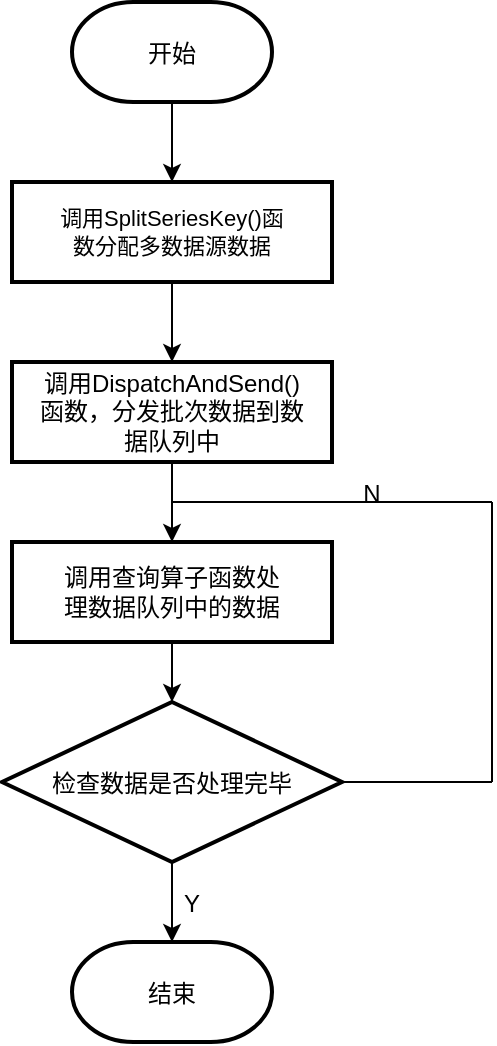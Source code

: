 <mxfile version="16.2.7" type="github">
  <diagram id="6KGzm6dKU-b07YVB4iIB" name="第 1 页">
    <mxGraphModel dx="981" dy="543" grid="1" gridSize="10" guides="1" tooltips="1" connect="1" arrows="1" fold="1" page="1" pageScale="1" pageWidth="850" pageHeight="1100" math="0" shadow="0">
      <root>
        <mxCell id="0" />
        <mxCell id="1" parent="0" />
        <mxCell id="3UUR5aaATVcO7qAqVhn3-3" value="" style="rounded=0;absoluteArcSize=1;arcSize=14;strokeWidth=2;fontSize=11;" parent="1" vertex="1">
          <mxGeometry x="320" y="140" width="160" height="50" as="geometry" />
        </mxCell>
        <mxCell id="3UUR5aaATVcO7qAqVhn3-4" value="" style="rounded=0;absoluteArcSize=1;arcSize=14;strokeWidth=2;" parent="1" vertex="1">
          <mxGeometry x="320" y="230" width="160" height="50" as="geometry" />
        </mxCell>
        <mxCell id="3UUR5aaATVcO7qAqVhn3-5" value="检查数据是否处理完毕" style="strokeWidth=2;shape=mxgraph.flowchart.decision;" parent="1" vertex="1">
          <mxGeometry x="315" y="400" width="170" height="80" as="geometry" />
        </mxCell>
        <mxCell id="3UUR5aaATVcO7qAqVhn3-7" value="" style="rounded=0;absoluteArcSize=1;arcSize=14;strokeWidth=2;fillColor=none;" parent="1" vertex="1">
          <mxGeometry x="320" y="320" width="160" height="50" as="geometry" />
        </mxCell>
        <mxCell id="WgE0W5IysiF7U2wR4pa6-1" value="" style="endArrow=classic;rounded=0;exitX=0.5;exitY=1;exitDx=0;exitDy=0;exitPerimeter=0;entryX=0.5;entryY=0;entryDx=0;entryDy=0;" edge="1" parent="1" source="WgE0W5IysiF7U2wR4pa6-8" target="3UUR5aaATVcO7qAqVhn3-3">
          <mxGeometry width="50" height="50" relative="1" as="geometry">
            <mxPoint x="400" y="100" as="sourcePoint" />
            <mxPoint x="560" y="120" as="targetPoint" />
          </mxGeometry>
        </mxCell>
        <mxCell id="WgE0W5IysiF7U2wR4pa6-2" value="" style="endArrow=classic;rounded=0;exitX=0.5;exitY=1;exitDx=0;exitDy=0;entryX=0.5;entryY=0;entryDx=0;entryDy=0;" edge="1" parent="1" source="3UUR5aaATVcO7qAqVhn3-3" target="3UUR5aaATVcO7qAqVhn3-4">
          <mxGeometry width="50" height="50" relative="1" as="geometry">
            <mxPoint x="410" y="110" as="sourcePoint" />
            <mxPoint x="410" y="150" as="targetPoint" />
          </mxGeometry>
        </mxCell>
        <mxCell id="WgE0W5IysiF7U2wR4pa6-3" value="" style="endArrow=classic;rounded=0;exitX=0.5;exitY=1;exitDx=0;exitDy=0;entryX=0.5;entryY=0;entryDx=0;entryDy=0;" edge="1" parent="1" source="3UUR5aaATVcO7qAqVhn3-4" target="3UUR5aaATVcO7qAqVhn3-7">
          <mxGeometry width="50" height="50" relative="1" as="geometry">
            <mxPoint x="410" y="200" as="sourcePoint" />
            <mxPoint x="410" y="240" as="targetPoint" />
          </mxGeometry>
        </mxCell>
        <mxCell id="WgE0W5IysiF7U2wR4pa6-4" value="" style="endArrow=classic;rounded=0;exitX=0.5;exitY=1;exitDx=0;exitDy=0;entryX=0.5;entryY=0;entryDx=0;entryDy=0;entryPerimeter=0;" edge="1" parent="1" source="3UUR5aaATVcO7qAqVhn3-7" target="3UUR5aaATVcO7qAqVhn3-5">
          <mxGeometry width="50" height="50" relative="1" as="geometry">
            <mxPoint x="410" y="290" as="sourcePoint" />
            <mxPoint x="410" y="330" as="targetPoint" />
          </mxGeometry>
        </mxCell>
        <mxCell id="WgE0W5IysiF7U2wR4pa6-5" value="" style="endArrow=classic;rounded=0;exitX=0.5;exitY=1;exitDx=0;exitDy=0;entryX=0.5;entryY=0;entryDx=0;entryDy=0;entryPerimeter=0;exitPerimeter=0;" edge="1" parent="1" source="3UUR5aaATVcO7qAqVhn3-5" target="WgE0W5IysiF7U2wR4pa6-9">
          <mxGeometry width="50" height="50" relative="1" as="geometry">
            <mxPoint x="410" y="380" as="sourcePoint" />
            <mxPoint x="400" y="510" as="targetPoint" />
          </mxGeometry>
        </mxCell>
        <mxCell id="WgE0W5IysiF7U2wR4pa6-6" value="N" style="text;strokeColor=none;fillColor=none;align=center;verticalAlign=middle;rounded=0;" vertex="1" parent="1">
          <mxGeometry x="470" y="280" width="60" height="30" as="geometry" />
        </mxCell>
        <mxCell id="WgE0W5IysiF7U2wR4pa6-7" value="Y" style="text;strokeColor=none;fillColor=none;align=center;verticalAlign=middle;rounded=0;" vertex="1" parent="1">
          <mxGeometry x="400" y="490" width="20" height="20" as="geometry" />
        </mxCell>
        <mxCell id="WgE0W5IysiF7U2wR4pa6-8" value="开始" style="strokeWidth=2;shape=mxgraph.flowchart.terminator;" vertex="1" parent="1">
          <mxGeometry x="350" y="50" width="100" height="50" as="geometry" />
        </mxCell>
        <mxCell id="WgE0W5IysiF7U2wR4pa6-9" value="结束" style="strokeWidth=2;shape=mxgraph.flowchart.terminator;" vertex="1" parent="1">
          <mxGeometry x="350" y="520" width="100" height="50" as="geometry" />
        </mxCell>
        <mxCell id="WgE0W5IysiF7U2wR4pa6-10" value="" style="endArrow=none;rounded=0;exitX=1;exitY=0.5;exitDx=0;exitDy=0;exitPerimeter=0;" edge="1" parent="1" source="3UUR5aaATVcO7qAqVhn3-5">
          <mxGeometry width="50" height="50" relative="1" as="geometry">
            <mxPoint x="560" y="450" as="sourcePoint" />
            <mxPoint x="560" y="440" as="targetPoint" />
          </mxGeometry>
        </mxCell>
        <mxCell id="WgE0W5IysiF7U2wR4pa6-11" value="" style="endArrow=none;rounded=0;" edge="1" parent="1">
          <mxGeometry width="50" height="50" relative="1" as="geometry">
            <mxPoint x="560" y="440" as="sourcePoint" />
            <mxPoint x="560" y="300" as="targetPoint" />
          </mxGeometry>
        </mxCell>
        <mxCell id="WgE0W5IysiF7U2wR4pa6-12" value="" style="endArrow=none;rounded=0;" edge="1" parent="1">
          <mxGeometry width="50" height="50" relative="1" as="geometry">
            <mxPoint x="400" y="300" as="sourcePoint" />
            <mxPoint x="560" y="300" as="targetPoint" />
          </mxGeometry>
        </mxCell>
        <mxCell id="WgE0W5IysiF7U2wR4pa6-13" value="&lt;span&gt;调用SplitSeriesKey()函数分配多数据源数据&lt;/span&gt;" style="text;html=1;strokeColor=none;fillColor=none;align=center;verticalAlign=middle;whiteSpace=wrap;rounded=0;fontSize=11;" vertex="1" parent="1">
          <mxGeometry x="340" y="150" width="120" height="30" as="geometry" />
        </mxCell>
        <mxCell id="WgE0W5IysiF7U2wR4pa6-14" value="&lt;span style=&quot;font-size: 12px&quot;&gt;调用DispatchAndSend()函数，分发批次数据到数据队列中&lt;/span&gt;" style="text;html=1;strokeColor=none;fillColor=none;align=center;verticalAlign=middle;whiteSpace=wrap;rounded=0;fontSize=11;" vertex="1" parent="1">
          <mxGeometry x="330" y="230" width="140" height="50" as="geometry" />
        </mxCell>
        <mxCell id="WgE0W5IysiF7U2wR4pa6-15" value="&lt;span style=&quot;font-size: 12px&quot;&gt;调用查询算子函数处理数据队列中的数据&lt;/span&gt;" style="text;html=1;strokeColor=none;fillColor=none;align=center;verticalAlign=middle;whiteSpace=wrap;rounded=0;fontSize=11;" vertex="1" parent="1">
          <mxGeometry x="340" y="330" width="120" height="30" as="geometry" />
        </mxCell>
      </root>
    </mxGraphModel>
  </diagram>
</mxfile>
